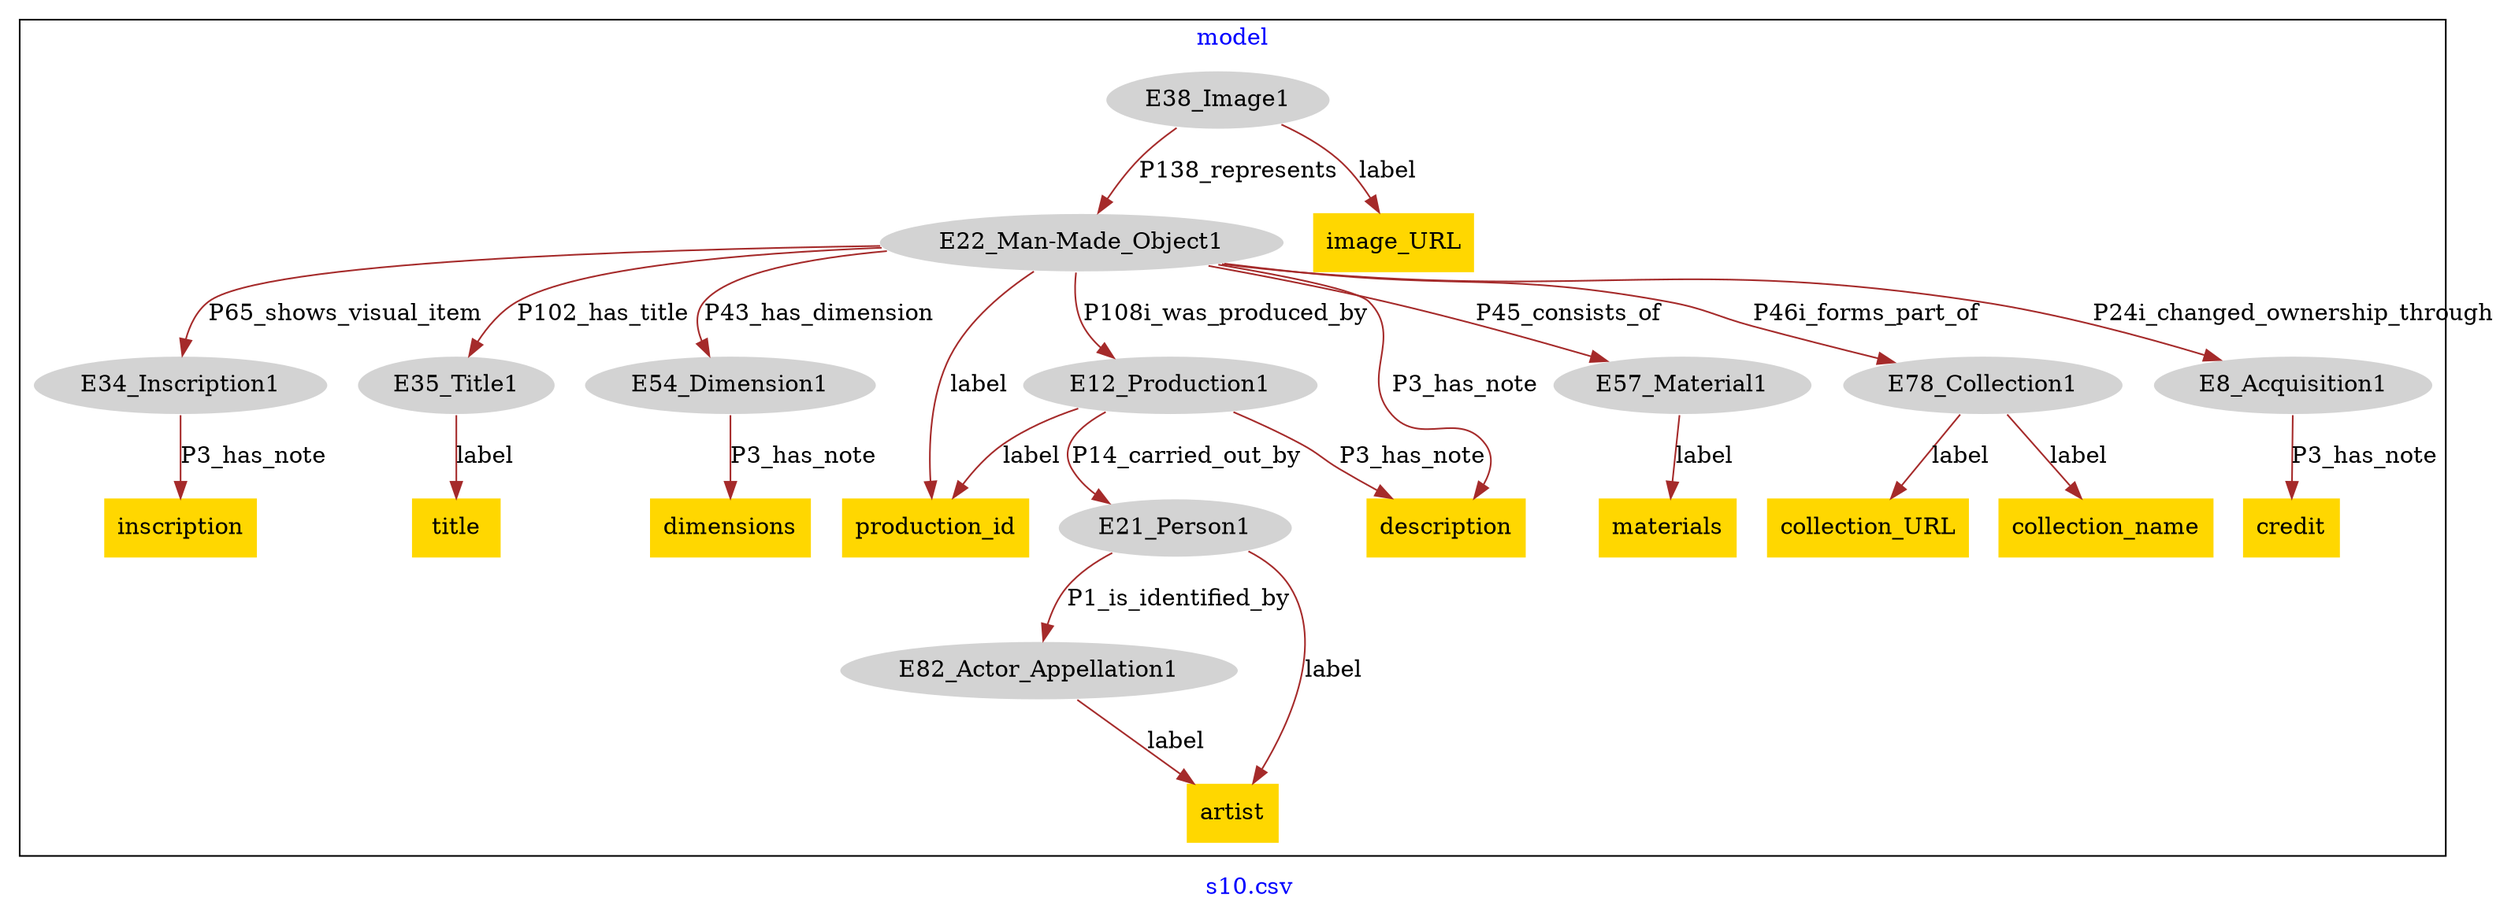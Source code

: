 digraph n0 {
fontcolor="blue"
remincross="true"
label="s10.csv"
subgraph cluster {
label="model"
n2[style="filled",color="white",fillcolor="lightgray",label="E12_Production1"];
n3[style="filled",color="white",fillcolor="lightgray",label="E21_Person1"];
n4[style="filled",color="white",fillcolor="lightgray",label="E82_Actor_Appellation1"];
n5[style="filled",color="white",fillcolor="lightgray",label="E22_Man-Made_Object1"];
n6[style="filled",color="white",fillcolor="lightgray",label="E34_Inscription1"];
n7[style="filled",color="white",fillcolor="lightgray",label="E35_Title1"];
n8[style="filled",color="white",fillcolor="lightgray",label="E54_Dimension1"];
n9[style="filled",color="white",fillcolor="lightgray",label="E57_Material1"];
n10[style="filled",color="white",fillcolor="lightgray",label="E78_Collection1"];
n11[style="filled",color="white",fillcolor="lightgray",label="E8_Acquisition1"];
n12[style="filled",color="white",fillcolor="lightgray",label="E38_Image1"];
n13[shape="plaintext",style="filled",fillcolor="gold",label="image_URL"];
n14[shape="plaintext",style="filled",fillcolor="gold",label="materials"];
n15[shape="plaintext",style="filled",fillcolor="gold",label="production_id"];
n16[shape="plaintext",style="filled",fillcolor="gold",label="dimensions"];
n17[shape="plaintext",style="filled",fillcolor="gold",label="inscription"];
n18[shape="plaintext",style="filled",fillcolor="gold",label="collection_URL"];
n19[shape="plaintext",style="filled",fillcolor="gold",label="description"];
n20[shape="plaintext",style="filled",fillcolor="gold",label="collection_name"];
n21[shape="plaintext",style="filled",fillcolor="gold",label="title"];
n22[shape="plaintext",style="filled",fillcolor="gold",label="credit"];
n23[shape="plaintext",style="filled",fillcolor="gold",label="artist"];
}
n2 -> n3[color="brown",fontcolor="black",label="P14_carried_out_by"]
n3 -> n4[color="brown",fontcolor="black",label="P1_is_identified_by"]
n5 -> n2[color="brown",fontcolor="black",label="P108i_was_produced_by"]
n5 -> n6[color="brown",fontcolor="black",label="P65_shows_visual_item"]
n5 -> n7[color="brown",fontcolor="black",label="P102_has_title"]
n5 -> n8[color="brown",fontcolor="black",label="P43_has_dimension"]
n5 -> n9[color="brown",fontcolor="black",label="P45_consists_of"]
n5 -> n10[color="brown",fontcolor="black",label="P46i_forms_part_of"]
n5 -> n11[color="brown",fontcolor="black",label="P24i_changed_ownership_through"]
n12 -> n5[color="brown",fontcolor="black",label="P138_represents"]
n12 -> n13[color="brown",fontcolor="black",label="label"]
n9 -> n14[color="brown",fontcolor="black",label="label"]
n2 -> n15[color="brown",fontcolor="black",label="label"]
n8 -> n16[color="brown",fontcolor="black",label="P3_has_note"]
n6 -> n17[color="brown",fontcolor="black",label="P3_has_note"]
n10 -> n18[color="brown",fontcolor="black",label="label"]
n5 -> n19[color="brown",fontcolor="black",label="P3_has_note"]
n10 -> n20[color="brown",fontcolor="black",label="label"]
n7 -> n21[color="brown",fontcolor="black",label="label"]
n11 -> n22[color="brown",fontcolor="black",label="P3_has_note"]
n4 -> n23[color="brown",fontcolor="black",label="label"]
n5 -> n15[color="brown",fontcolor="black",label="label"]
n3 -> n23[color="brown",fontcolor="black",label="label"]
n2 -> n19[color="brown",fontcolor="black",label="P3_has_note"]
}
